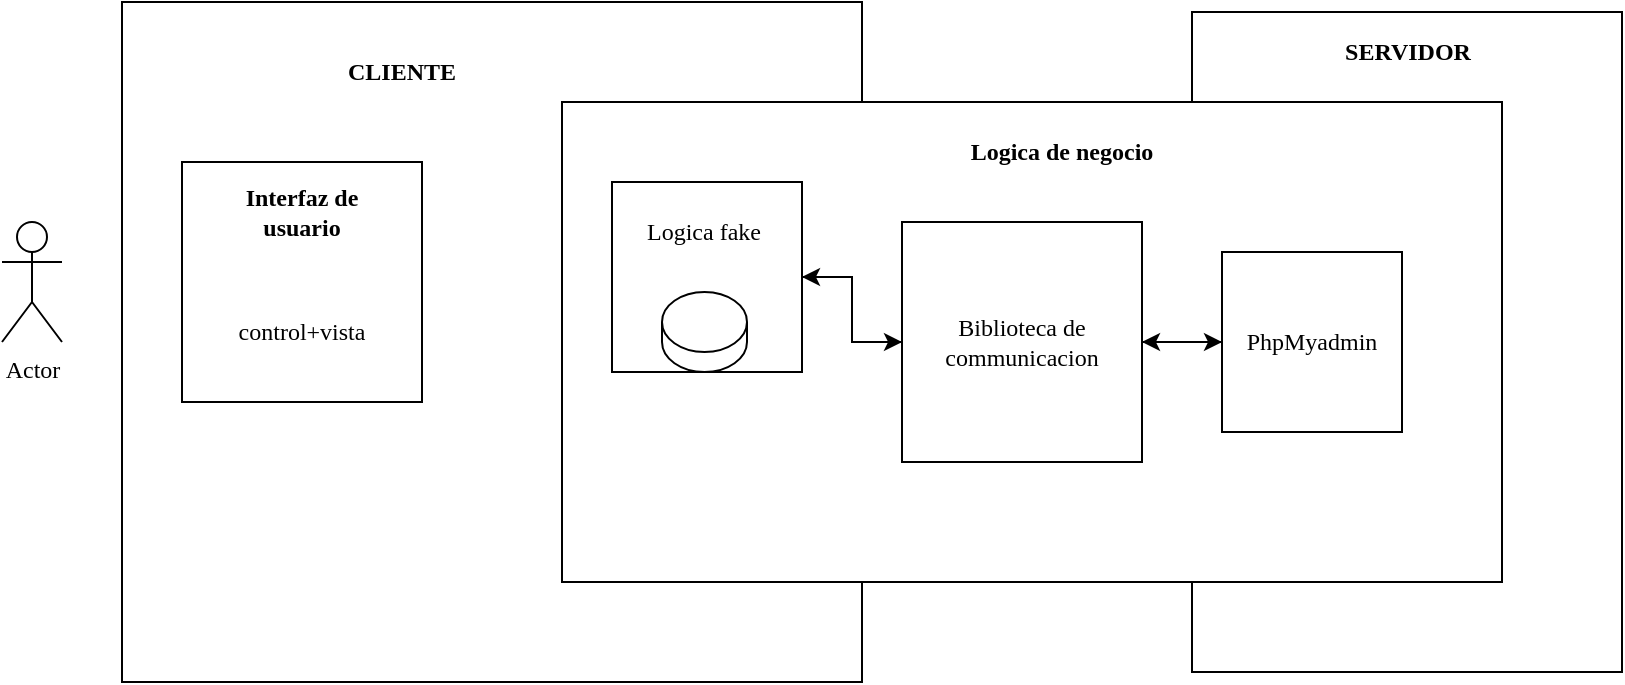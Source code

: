 <mxfile version="15.4.0" type="device"><diagram id="mGg9eiQXS8sew5spbqIO" name="Page-1"><mxGraphModel dx="1217" dy="706" grid="1" gridSize="10" guides="1" tooltips="1" connect="1" arrows="1" fold="1" page="1" pageScale="1" pageWidth="827" pageHeight="1169" math="0" shadow="0"><root><mxCell id="0"/><mxCell id="1" parent="0"/><mxCell id="MI2IVteQSIk9ttRvIg5Z-1" value="" style="rounded=0;whiteSpace=wrap;html=1;fontFamily=Roboto Mono;fontSource=https%3A%2F%2Ffonts.googleapis.com%2Fcss%3Ffamily%3DRoboto%2BMono;" parent="1" vertex="1"><mxGeometry x="70" y="130" width="370" height="340" as="geometry"/></mxCell><mxCell id="MI2IVteQSIk9ttRvIg5Z-2" value="" style="rounded=0;whiteSpace=wrap;html=1;fontFamily=Roboto Mono;fontSource=https%3A%2F%2Ffonts.googleapis.com%2Fcss%3Ffamily%3DRoboto%2BMono;" parent="1" vertex="1"><mxGeometry x="605" y="135" width="215" height="330" as="geometry"/></mxCell><mxCell id="MI2IVteQSIk9ttRvIg5Z-3" value="" style="rounded=0;whiteSpace=wrap;html=1;fontFamily=Roboto Mono;fontSource=https%3A%2F%2Ffonts.googleapis.com%2Fcss%3Ffamily%3DRoboto%2BMono;" parent="1" vertex="1"><mxGeometry x="290" y="180" width="470" height="240" as="geometry"/></mxCell><mxCell id="MI2IVteQSIk9ttRvIg5Z-4" value="Actor" style="shape=umlActor;verticalLabelPosition=bottom;verticalAlign=top;html=1;outlineConnect=0;fontFamily=Roboto Mono;fontSource=https%3A%2F%2Ffonts.googleapis.com%2Fcss%3Ffamily%3DRoboto%2BMono;" parent="1" vertex="1"><mxGeometry x="10" y="240" width="30" height="60" as="geometry"/></mxCell><mxCell id="MI2IVteQSIk9ttRvIg5Z-5" value="" style="whiteSpace=wrap;html=1;aspect=fixed;fontFamily=Roboto Mono;fontSource=https%3A%2F%2Ffonts.googleapis.com%2Fcss%3Ffamily%3DRoboto%2BMono;" parent="1" vertex="1"><mxGeometry x="100" y="210" width="120" height="120" as="geometry"/></mxCell><mxCell id="MI2IVteQSIk9ttRvIg5Z-7" value="&lt;b&gt;&lt;font data-font-src=&quot;https://fonts.googleapis.com/css?family=Roboto+Mono&quot;&gt;Interfaz de usuario&lt;/font&gt;&lt;/b&gt;" style="text;html=1;strokeColor=none;fillColor=none;align=center;verticalAlign=middle;whiteSpace=wrap;rounded=0;fontFamily=Roboto Mono;fontSource=https%3A%2F%2Ffonts.googleapis.com%2Fcss%3Ffamily%3DRoboto%2BMono;" parent="1" vertex="1"><mxGeometry x="130" y="220" width="60" height="30" as="geometry"/></mxCell><mxCell id="MI2IVteQSIk9ttRvIg5Z-8" value="&lt;font data-font-src=&quot;https://fonts.googleapis.com/css?family=Roboto+Mono&quot;&gt;control+vista&lt;/font&gt;" style="text;html=1;strokeColor=none;fillColor=none;align=center;verticalAlign=middle;whiteSpace=wrap;rounded=0;fontFamily=Roboto Mono;fontSource=https%3A%2F%2Ffonts.googleapis.com%2Fcss%3Ffamily%3DRoboto%2BMono;" parent="1" vertex="1"><mxGeometry x="130" y="280" width="60" height="30" as="geometry"/></mxCell><mxCell id="MI2IVteQSIk9ttRvIg5Z-9" value="&lt;b&gt;Logica de negocio&lt;/b&gt;" style="text;html=1;strokeColor=none;fillColor=none;align=center;verticalAlign=middle;whiteSpace=wrap;rounded=0;fontFamily=Roboto Mono;fontSource=https%3A%2F%2Ffonts.googleapis.com%2Fcss%3Ffamily%3DRoboto%2BMono;" parent="1" vertex="1"><mxGeometry x="475" y="190" width="130" height="30" as="geometry"/></mxCell><mxCell id="MI2IVteQSIk9ttRvIg5Z-16" style="edgeStyle=orthogonalEdgeStyle;rounded=0;orthogonalLoop=1;jettySize=auto;html=1;exitX=0;exitY=0.5;exitDx=0;exitDy=0;entryX=1;entryY=0.5;entryDx=0;entryDy=0;fontFamily=Roboto Mono;fontSource=https%3A%2F%2Ffonts.googleapis.com%2Fcss%3Ffamily%3DRoboto%2BMono;" parent="1" source="MI2IVteQSIk9ttRvIg5Z-10" target="MI2IVteQSIk9ttRvIg5Z-11" edge="1"><mxGeometry relative="1" as="geometry"/></mxCell><mxCell id="MI2IVteQSIk9ttRvIg5Z-18" style="edgeStyle=orthogonalEdgeStyle;rounded=0;orthogonalLoop=1;jettySize=auto;html=1;exitX=1;exitY=0.5;exitDx=0;exitDy=0;entryX=0;entryY=0.5;entryDx=0;entryDy=0;fontFamily=Roboto Mono;fontSource=https%3A%2F%2Ffonts.googleapis.com%2Fcss%3Ffamily%3DRoboto%2BMono;" parent="1" source="MI2IVteQSIk9ttRvIg5Z-10" target="MI2IVteQSIk9ttRvIg5Z-17" edge="1"><mxGeometry relative="1" as="geometry"/></mxCell><mxCell id="MI2IVteQSIk9ttRvIg5Z-10" value="Biblioteca de communicacion" style="whiteSpace=wrap;html=1;aspect=fixed;fontFamily=Roboto Mono;fontSource=https%3A%2F%2Ffonts.googleapis.com%2Fcss%3Ffamily%3DRoboto%2BMono;" parent="1" vertex="1"><mxGeometry x="460" y="240" width="120" height="120" as="geometry"/></mxCell><mxCell id="MI2IVteQSIk9ttRvIg5Z-15" style="edgeStyle=orthogonalEdgeStyle;rounded=0;orthogonalLoop=1;jettySize=auto;html=1;exitX=1;exitY=0.5;exitDx=0;exitDy=0;fontFamily=Roboto Mono;fontSource=https%3A%2F%2Ffonts.googleapis.com%2Fcss%3Ffamily%3DRoboto%2BMono;" parent="1" source="MI2IVteQSIk9ttRvIg5Z-11" target="MI2IVteQSIk9ttRvIg5Z-10" edge="1"><mxGeometry relative="1" as="geometry"/></mxCell><mxCell id="MI2IVteQSIk9ttRvIg5Z-11" value="" style="whiteSpace=wrap;html=1;aspect=fixed;fontFamily=Roboto Mono;fontSource=https%3A%2F%2Ffonts.googleapis.com%2Fcss%3Ffamily%3DRoboto%2BMono;" parent="1" vertex="1"><mxGeometry x="315" y="220" width="95" height="95" as="geometry"/></mxCell><mxCell id="MI2IVteQSIk9ttRvIg5Z-13" value="Logica fake" style="text;html=1;strokeColor=none;fillColor=none;align=center;verticalAlign=middle;whiteSpace=wrap;rounded=0;fontFamily=Roboto Mono;fontSource=https%3A%2F%2Ffonts.googleapis.com%2Fcss%3Ffamily%3DRoboto%2BMono;" parent="1" vertex="1"><mxGeometry x="331.25" y="230" width="60" height="30" as="geometry"/></mxCell><mxCell id="MI2IVteQSIk9ttRvIg5Z-14" value="" style="shape=cylinder3;whiteSpace=wrap;html=1;boundedLbl=1;backgroundOutline=1;size=15;fontFamily=Roboto Mono;fontSource=https%3A%2F%2Ffonts.googleapis.com%2Fcss%3Ffamily%3DRoboto%2BMono;" parent="1" vertex="1"><mxGeometry x="340" y="275" width="42.5" height="40" as="geometry"/></mxCell><mxCell id="MI2IVteQSIk9ttRvIg5Z-19" style="edgeStyle=orthogonalEdgeStyle;rounded=0;orthogonalLoop=1;jettySize=auto;html=1;fontFamily=Roboto Mono;fontSource=https%3A%2F%2Ffonts.googleapis.com%2Fcss%3Ffamily%3DRoboto%2BMono;" parent="1" source="MI2IVteQSIk9ttRvIg5Z-17" target="MI2IVteQSIk9ttRvIg5Z-10" edge="1"><mxGeometry relative="1" as="geometry"/></mxCell><mxCell id="MI2IVteQSIk9ttRvIg5Z-17" value="PhpMyadmin" style="whiteSpace=wrap;html=1;aspect=fixed;fontFamily=Roboto Mono;fontSource=https%3A%2F%2Ffonts.googleapis.com%2Fcss%3Ffamily%3DRoboto%2BMono;" parent="1" vertex="1"><mxGeometry x="620" y="255" width="90" height="90" as="geometry"/></mxCell><mxCell id="MI2IVteQSIk9ttRvIg5Z-20" value="&lt;b&gt;SERVIDOR&lt;/b&gt;" style="text;html=1;strokeColor=none;fillColor=none;align=center;verticalAlign=middle;whiteSpace=wrap;rounded=0;fontFamily=Roboto Mono;fontSource=https%3A%2F%2Ffonts.googleapis.com%2Fcss%3Ffamily%3DRoboto%2BMono;" parent="1" vertex="1"><mxGeometry x="682.5" y="140" width="60" height="30" as="geometry"/></mxCell><mxCell id="MI2IVteQSIk9ttRvIg5Z-21" value="&lt;b&gt;CLIENTE&lt;/b&gt;" style="text;html=1;strokeColor=none;fillColor=none;align=center;verticalAlign=middle;whiteSpace=wrap;rounded=0;fontFamily=Roboto Mono;fontSource=https%3A%2F%2Ffonts.googleapis.com%2Fcss%3Ffamily%3DRoboto%2BMono;" parent="1" vertex="1"><mxGeometry x="180" y="150" width="60" height="30" as="geometry"/></mxCell></root></mxGraphModel></diagram></mxfile>